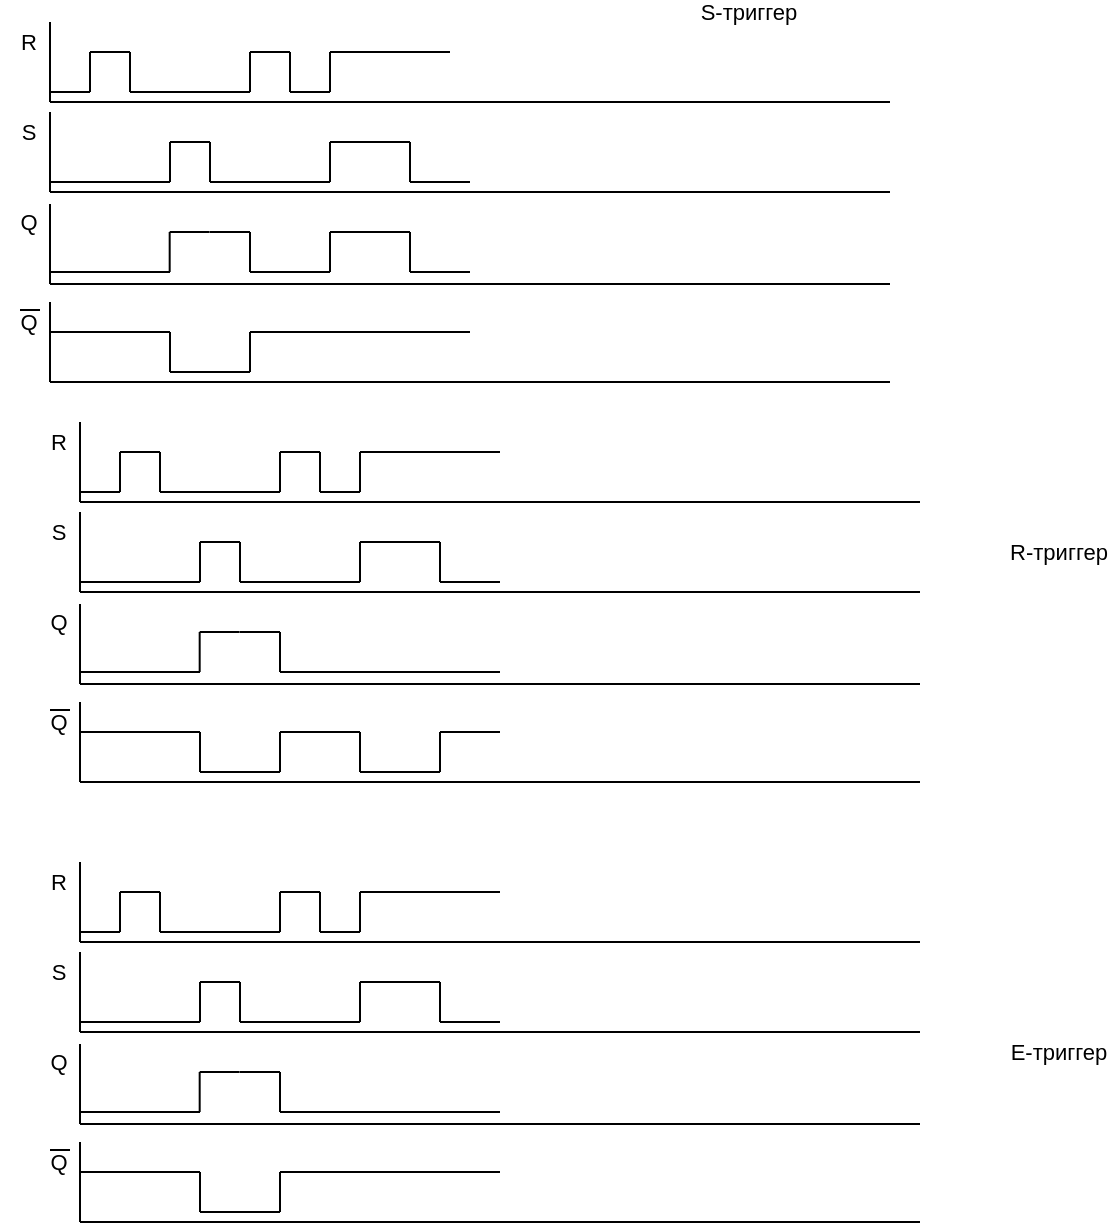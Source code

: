 <mxfile version="28.1.2">
  <diagram name="Страница — 1" id="VUrSmvgZU85t7MGjWtl5">
    <mxGraphModel dx="675" dy="371" grid="1" gridSize="5" guides="1" tooltips="1" connect="1" arrows="1" fold="1" page="1" pageScale="1" pageWidth="827" pageHeight="1169" math="0" shadow="0">
      <root>
        <mxCell id="0" />
        <mxCell id="1" parent="0" />
        <mxCell id="pDBd_BljUTlWo_4ouGJL-95" value="" style="endArrow=none;html=1;rounded=0;" parent="1" edge="1">
          <mxGeometry width="50" height="50" relative="1" as="geometry">
            <mxPoint x="50" y="115" as="sourcePoint" />
            <mxPoint x="50" y="75" as="targetPoint" />
          </mxGeometry>
        </mxCell>
        <mxCell id="pDBd_BljUTlWo_4ouGJL-96" value="" style="endArrow=none;html=1;rounded=0;" parent="1" edge="1">
          <mxGeometry width="50" height="50" relative="1" as="geometry">
            <mxPoint x="50" y="115" as="sourcePoint" />
            <mxPoint x="470" y="115" as="targetPoint" />
          </mxGeometry>
        </mxCell>
        <mxCell id="pDBd_BljUTlWo_4ouGJL-97" value="" style="endArrow=none;html=1;rounded=0;" parent="1" edge="1">
          <mxGeometry width="50" height="50" relative="1" as="geometry">
            <mxPoint x="50" y="110" as="sourcePoint" />
            <mxPoint x="110" y="110" as="targetPoint" />
          </mxGeometry>
        </mxCell>
        <mxCell id="pDBd_BljUTlWo_4ouGJL-113" value="" style="endArrow=none;html=1;rounded=0;" parent="1" edge="1">
          <mxGeometry width="50" height="50" relative="1" as="geometry">
            <mxPoint x="50" y="70" as="sourcePoint" />
            <mxPoint x="50" y="30" as="targetPoint" />
          </mxGeometry>
        </mxCell>
        <mxCell id="pDBd_BljUTlWo_4ouGJL-114" value="" style="endArrow=none;html=1;rounded=0;" parent="1" edge="1">
          <mxGeometry width="50" height="50" relative="1" as="geometry">
            <mxPoint x="50" y="70" as="sourcePoint" />
            <mxPoint x="470" y="70" as="targetPoint" />
          </mxGeometry>
        </mxCell>
        <mxCell id="pDBd_BljUTlWo_4ouGJL-115" value="" style="endArrow=none;html=1;rounded=0;" parent="1" edge="1">
          <mxGeometry width="50" height="50" relative="1" as="geometry">
            <mxPoint x="50" y="65" as="sourcePoint" />
            <mxPoint x="70" y="65" as="targetPoint" />
          </mxGeometry>
        </mxCell>
        <mxCell id="pDBd_BljUTlWo_4ouGJL-116" value="" style="endArrow=none;html=1;rounded=0;" parent="1" edge="1">
          <mxGeometry width="50" height="50" relative="1" as="geometry">
            <mxPoint x="70" y="65" as="sourcePoint" />
            <mxPoint x="70" y="45" as="targetPoint" />
          </mxGeometry>
        </mxCell>
        <mxCell id="pDBd_BljUTlWo_4ouGJL-117" value="" style="endArrow=none;html=1;rounded=0;" parent="1" edge="1">
          <mxGeometry width="50" height="50" relative="1" as="geometry">
            <mxPoint x="70" y="45" as="sourcePoint" />
            <mxPoint x="90" y="45" as="targetPoint" />
          </mxGeometry>
        </mxCell>
        <mxCell id="pDBd_BljUTlWo_4ouGJL-119" value="" style="endArrow=none;html=1;rounded=0;" parent="1" edge="1">
          <mxGeometry width="50" height="50" relative="1" as="geometry">
            <mxPoint x="90" y="65" as="sourcePoint" />
            <mxPoint x="90" y="45" as="targetPoint" />
          </mxGeometry>
        </mxCell>
        <mxCell id="pDBd_BljUTlWo_4ouGJL-120" value="" style="endArrow=none;html=1;rounded=0;" parent="1" edge="1">
          <mxGeometry width="50" height="50" relative="1" as="geometry">
            <mxPoint x="90" y="65" as="sourcePoint" />
            <mxPoint x="150" y="65" as="targetPoint" />
          </mxGeometry>
        </mxCell>
        <mxCell id="pDBd_BljUTlWo_4ouGJL-121" value="S" style="edgeLabel;html=1;align=center;verticalAlign=middle;resizable=0;points=[];spacingBottom=20;spacingLeft=28;" parent="1" vertex="1" connectable="0">
          <mxGeometry x="25" y="95" as="geometry" />
        </mxCell>
        <mxCell id="pDBd_BljUTlWo_4ouGJL-122" value="R" style="edgeLabel;html=1;align=center;verticalAlign=middle;resizable=0;points=[];spacingBottom=20;spacingLeft=28;" parent="1" vertex="1" connectable="0">
          <mxGeometry x="25" y="50" as="geometry" />
        </mxCell>
        <mxCell id="shsJbg-5g0WoYL6_JStY-2" value="" style="endArrow=none;html=1;rounded=0;" edge="1" parent="1">
          <mxGeometry width="50" height="50" relative="1" as="geometry">
            <mxPoint x="50" y="161" as="sourcePoint" />
            <mxPoint x="50" y="121" as="targetPoint" />
          </mxGeometry>
        </mxCell>
        <mxCell id="shsJbg-5g0WoYL6_JStY-3" value="" style="endArrow=none;html=1;rounded=0;" edge="1" parent="1">
          <mxGeometry width="50" height="50" relative="1" as="geometry">
            <mxPoint x="50" y="161" as="sourcePoint" />
            <mxPoint x="470" y="161" as="targetPoint" />
          </mxGeometry>
        </mxCell>
        <mxCell id="shsJbg-5g0WoYL6_JStY-10" value="Q" style="edgeLabel;html=1;align=center;verticalAlign=middle;resizable=0;points=[];spacingBottom=20;spacingLeft=28;" vertex="1" connectable="0" parent="1">
          <mxGeometry x="25" y="140" as="geometry" />
        </mxCell>
        <mxCell id="shsJbg-5g0WoYL6_JStY-11" value="" style="endArrow=none;html=1;rounded=0;" edge="1" parent="1">
          <mxGeometry width="50" height="50" relative="1" as="geometry">
            <mxPoint x="50" y="155" as="sourcePoint" />
            <mxPoint x="110" y="155" as="targetPoint" />
          </mxGeometry>
        </mxCell>
        <mxCell id="shsJbg-5g0WoYL6_JStY-12" value="" style="endArrow=none;html=1;rounded=0;" edge="1" parent="1">
          <mxGeometry width="50" height="50" relative="1" as="geometry">
            <mxPoint x="110" y="110" as="sourcePoint" />
            <mxPoint x="110" y="90" as="targetPoint" />
          </mxGeometry>
        </mxCell>
        <mxCell id="shsJbg-5g0WoYL6_JStY-13" value="" style="endArrow=none;html=1;rounded=0;" edge="1" parent="1">
          <mxGeometry width="50" height="50" relative="1" as="geometry">
            <mxPoint x="110" y="90" as="sourcePoint" />
            <mxPoint x="130" y="90" as="targetPoint" />
          </mxGeometry>
        </mxCell>
        <mxCell id="shsJbg-5g0WoYL6_JStY-14" value="" style="endArrow=none;html=1;rounded=0;" edge="1" parent="1">
          <mxGeometry width="50" height="50" relative="1" as="geometry">
            <mxPoint x="130" y="110" as="sourcePoint" />
            <mxPoint x="130" y="90" as="targetPoint" />
          </mxGeometry>
        </mxCell>
        <mxCell id="shsJbg-5g0WoYL6_JStY-15" value="" style="endArrow=none;html=1;rounded=0;" edge="1" parent="1">
          <mxGeometry width="50" height="50" relative="1" as="geometry">
            <mxPoint x="109.84" y="155" as="sourcePoint" />
            <mxPoint x="109.84" y="135" as="targetPoint" />
          </mxGeometry>
        </mxCell>
        <mxCell id="shsJbg-5g0WoYL6_JStY-16" value="" style="endArrow=none;html=1;rounded=0;" edge="1" parent="1">
          <mxGeometry width="50" height="50" relative="1" as="geometry">
            <mxPoint x="109.84" y="135" as="sourcePoint" />
            <mxPoint x="129.84" y="135" as="targetPoint" />
          </mxGeometry>
        </mxCell>
        <mxCell id="shsJbg-5g0WoYL6_JStY-18" value="" style="endArrow=none;html=1;rounded=0;" edge="1" parent="1">
          <mxGeometry width="50" height="50" relative="1" as="geometry">
            <mxPoint x="130" y="110" as="sourcePoint" />
            <mxPoint x="190" y="110" as="targetPoint" />
          </mxGeometry>
        </mxCell>
        <mxCell id="shsJbg-5g0WoYL6_JStY-19" value="" style="endArrow=none;html=1;rounded=0;" edge="1" parent="1">
          <mxGeometry width="50" height="50" relative="1" as="geometry">
            <mxPoint x="130" y="135" as="sourcePoint" />
            <mxPoint x="150" y="135" as="targetPoint" />
          </mxGeometry>
        </mxCell>
        <mxCell id="shsJbg-5g0WoYL6_JStY-20" value="" style="endArrow=none;html=1;rounded=0;" edge="1" parent="1">
          <mxGeometry width="50" height="50" relative="1" as="geometry">
            <mxPoint x="150" y="65" as="sourcePoint" />
            <mxPoint x="150" y="45" as="targetPoint" />
          </mxGeometry>
        </mxCell>
        <mxCell id="shsJbg-5g0WoYL6_JStY-21" value="" style="endArrow=none;html=1;rounded=0;" edge="1" parent="1">
          <mxGeometry width="50" height="50" relative="1" as="geometry">
            <mxPoint x="150" y="45" as="sourcePoint" />
            <mxPoint x="170" y="45" as="targetPoint" />
          </mxGeometry>
        </mxCell>
        <mxCell id="shsJbg-5g0WoYL6_JStY-22" value="" style="endArrow=none;html=1;rounded=0;" edge="1" parent="1">
          <mxGeometry width="50" height="50" relative="1" as="geometry">
            <mxPoint x="170" y="65" as="sourcePoint" />
            <mxPoint x="170" y="45" as="targetPoint" />
          </mxGeometry>
        </mxCell>
        <mxCell id="shsJbg-5g0WoYL6_JStY-23" value="" style="endArrow=none;html=1;rounded=0;" edge="1" parent="1">
          <mxGeometry width="50" height="50" relative="1" as="geometry">
            <mxPoint x="170" y="65" as="sourcePoint" />
            <mxPoint x="190" y="65" as="targetPoint" />
          </mxGeometry>
        </mxCell>
        <mxCell id="shsJbg-5g0WoYL6_JStY-24" value="" style="endArrow=none;html=1;rounded=0;" edge="1" parent="1">
          <mxGeometry width="50" height="50" relative="1" as="geometry">
            <mxPoint x="150" y="155" as="sourcePoint" />
            <mxPoint x="150" y="135" as="targetPoint" />
          </mxGeometry>
        </mxCell>
        <mxCell id="shsJbg-5g0WoYL6_JStY-25" value="" style="endArrow=none;html=1;rounded=0;" edge="1" parent="1">
          <mxGeometry width="50" height="50" relative="1" as="geometry">
            <mxPoint x="150" y="155" as="sourcePoint" />
            <mxPoint x="190" y="155" as="targetPoint" />
          </mxGeometry>
        </mxCell>
        <mxCell id="shsJbg-5g0WoYL6_JStY-26" value="" style="endArrow=none;html=1;rounded=0;" edge="1" parent="1">
          <mxGeometry width="50" height="50" relative="1" as="geometry">
            <mxPoint x="190" y="65" as="sourcePoint" />
            <mxPoint x="190" y="45" as="targetPoint" />
          </mxGeometry>
        </mxCell>
        <mxCell id="shsJbg-5g0WoYL6_JStY-27" value="" style="endArrow=none;html=1;rounded=0;" edge="1" parent="1">
          <mxGeometry width="50" height="50" relative="1" as="geometry">
            <mxPoint x="190" y="45" as="sourcePoint" />
            <mxPoint x="250" y="45" as="targetPoint" />
          </mxGeometry>
        </mxCell>
        <mxCell id="shsJbg-5g0WoYL6_JStY-29" value="" style="endArrow=none;html=1;rounded=0;" edge="1" parent="1">
          <mxGeometry width="50" height="50" relative="1" as="geometry">
            <mxPoint x="190" y="110" as="sourcePoint" />
            <mxPoint x="190" y="90" as="targetPoint" />
          </mxGeometry>
        </mxCell>
        <mxCell id="shsJbg-5g0WoYL6_JStY-30" value="" style="endArrow=none;html=1;rounded=0;" edge="1" parent="1">
          <mxGeometry width="50" height="50" relative="1" as="geometry">
            <mxPoint x="190" y="90" as="sourcePoint" />
            <mxPoint x="230" y="90" as="targetPoint" />
          </mxGeometry>
        </mxCell>
        <mxCell id="shsJbg-5g0WoYL6_JStY-32" value="" style="endArrow=none;html=1;rounded=0;" edge="1" parent="1">
          <mxGeometry width="50" height="50" relative="1" as="geometry">
            <mxPoint x="190" y="155" as="sourcePoint" />
            <mxPoint x="190" y="135" as="targetPoint" />
          </mxGeometry>
        </mxCell>
        <mxCell id="shsJbg-5g0WoYL6_JStY-33" value="" style="endArrow=none;html=1;rounded=0;" edge="1" parent="1">
          <mxGeometry width="50" height="50" relative="1" as="geometry">
            <mxPoint x="190" y="135" as="sourcePoint" />
            <mxPoint x="230" y="135" as="targetPoint" />
          </mxGeometry>
        </mxCell>
        <mxCell id="shsJbg-5g0WoYL6_JStY-35" value="" style="endArrow=none;html=1;rounded=0;" edge="1" parent="1">
          <mxGeometry width="50" height="50" relative="1" as="geometry">
            <mxPoint x="230" y="110" as="sourcePoint" />
            <mxPoint x="230" y="90" as="targetPoint" />
          </mxGeometry>
        </mxCell>
        <mxCell id="shsJbg-5g0WoYL6_JStY-36" value="" style="endArrow=none;html=1;rounded=0;" edge="1" parent="1">
          <mxGeometry width="50" height="50" relative="1" as="geometry">
            <mxPoint x="230" y="110" as="sourcePoint" />
            <mxPoint x="260" y="110" as="targetPoint" />
          </mxGeometry>
        </mxCell>
        <mxCell id="shsJbg-5g0WoYL6_JStY-37" value="" style="endArrow=none;html=1;rounded=0;" edge="1" parent="1">
          <mxGeometry width="50" height="50" relative="1" as="geometry">
            <mxPoint x="230" y="155" as="sourcePoint" />
            <mxPoint x="230" y="135" as="targetPoint" />
          </mxGeometry>
        </mxCell>
        <mxCell id="shsJbg-5g0WoYL6_JStY-38" value="" style="endArrow=none;html=1;rounded=0;" edge="1" parent="1">
          <mxGeometry width="50" height="50" relative="1" as="geometry">
            <mxPoint x="230" y="155" as="sourcePoint" />
            <mxPoint x="260" y="155" as="targetPoint" />
          </mxGeometry>
        </mxCell>
        <mxCell id="shsJbg-5g0WoYL6_JStY-39" value="" style="endArrow=none;html=1;rounded=0;" edge="1" parent="1">
          <mxGeometry width="50" height="50" relative="1" as="geometry">
            <mxPoint x="50" y="210" as="sourcePoint" />
            <mxPoint x="50" y="170" as="targetPoint" />
          </mxGeometry>
        </mxCell>
        <mxCell id="shsJbg-5g0WoYL6_JStY-40" value="" style="endArrow=none;html=1;rounded=0;" edge="1" parent="1">
          <mxGeometry width="50" height="50" relative="1" as="geometry">
            <mxPoint x="50" y="210" as="sourcePoint" />
            <mxPoint x="470" y="210" as="targetPoint" />
          </mxGeometry>
        </mxCell>
        <mxCell id="shsJbg-5g0WoYL6_JStY-43" value="" style="endArrow=none;html=1;rounded=0;" edge="1" parent="1">
          <mxGeometry width="50" height="50" relative="1" as="geometry">
            <mxPoint x="50.0" y="185" as="sourcePoint" />
            <mxPoint x="110" y="185" as="targetPoint" />
          </mxGeometry>
        </mxCell>
        <mxCell id="shsJbg-5g0WoYL6_JStY-45" value="" style="endArrow=none;html=1;rounded=0;" edge="1" parent="1">
          <mxGeometry width="50" height="50" relative="1" as="geometry">
            <mxPoint x="110" y="205" as="sourcePoint" />
            <mxPoint x="110" y="185" as="targetPoint" />
          </mxGeometry>
        </mxCell>
        <mxCell id="shsJbg-5g0WoYL6_JStY-46" value="" style="endArrow=none;html=1;rounded=0;" edge="1" parent="1">
          <mxGeometry width="50" height="50" relative="1" as="geometry">
            <mxPoint x="110" y="205" as="sourcePoint" />
            <mxPoint x="150" y="205" as="targetPoint" />
          </mxGeometry>
        </mxCell>
        <mxCell id="shsJbg-5g0WoYL6_JStY-47" value="" style="endArrow=none;html=1;rounded=0;" edge="1" parent="1">
          <mxGeometry width="50" height="50" relative="1" as="geometry">
            <mxPoint x="150" y="205" as="sourcePoint" />
            <mxPoint x="150" y="185" as="targetPoint" />
          </mxGeometry>
        </mxCell>
        <mxCell id="shsJbg-5g0WoYL6_JStY-48" value="" style="endArrow=none;html=1;rounded=0;" edge="1" parent="1">
          <mxGeometry width="50" height="50" relative="1" as="geometry">
            <mxPoint x="150" y="185" as="sourcePoint" />
            <mxPoint x="260" y="185" as="targetPoint" />
          </mxGeometry>
        </mxCell>
        <mxCell id="shsJbg-5g0WoYL6_JStY-51" value="Q" style="edgeLabel;html=1;align=center;verticalAlign=middle;resizable=0;points=[];spacingBottom=20;spacingLeft=28;" vertex="1" connectable="0" parent="1">
          <mxGeometry x="25" y="190" as="geometry" />
        </mxCell>
        <mxCell id="shsJbg-5g0WoYL6_JStY-52" value="" style="endArrow=none;html=1;rounded=0;" edge="1" parent="1">
          <mxGeometry width="50" height="50" relative="1" as="geometry">
            <mxPoint x="35" y="174" as="sourcePoint" />
            <mxPoint x="45" y="174" as="targetPoint" />
          </mxGeometry>
        </mxCell>
        <mxCell id="shsJbg-5g0WoYL6_JStY-53" value="" style="endArrow=none;html=1;rounded=0;" edge="1" parent="1">
          <mxGeometry width="50" height="50" relative="1" as="geometry">
            <mxPoint x="65" y="315" as="sourcePoint" />
            <mxPoint x="65" y="275" as="targetPoint" />
          </mxGeometry>
        </mxCell>
        <mxCell id="shsJbg-5g0WoYL6_JStY-54" value="" style="endArrow=none;html=1;rounded=0;" edge="1" parent="1">
          <mxGeometry width="50" height="50" relative="1" as="geometry">
            <mxPoint x="65" y="315" as="sourcePoint" />
            <mxPoint x="485" y="315" as="targetPoint" />
          </mxGeometry>
        </mxCell>
        <mxCell id="shsJbg-5g0WoYL6_JStY-55" value="" style="endArrow=none;html=1;rounded=0;" edge="1" parent="1">
          <mxGeometry width="50" height="50" relative="1" as="geometry">
            <mxPoint x="65" y="310" as="sourcePoint" />
            <mxPoint x="125" y="310" as="targetPoint" />
          </mxGeometry>
        </mxCell>
        <mxCell id="shsJbg-5g0WoYL6_JStY-56" value="" style="endArrow=none;html=1;rounded=0;" edge="1" parent="1">
          <mxGeometry width="50" height="50" relative="1" as="geometry">
            <mxPoint x="65" y="270" as="sourcePoint" />
            <mxPoint x="65" y="230" as="targetPoint" />
          </mxGeometry>
        </mxCell>
        <mxCell id="shsJbg-5g0WoYL6_JStY-57" value="" style="endArrow=none;html=1;rounded=0;" edge="1" parent="1">
          <mxGeometry width="50" height="50" relative="1" as="geometry">
            <mxPoint x="65" y="270" as="sourcePoint" />
            <mxPoint x="485" y="270" as="targetPoint" />
          </mxGeometry>
        </mxCell>
        <mxCell id="shsJbg-5g0WoYL6_JStY-58" value="" style="endArrow=none;html=1;rounded=0;" edge="1" parent="1">
          <mxGeometry width="50" height="50" relative="1" as="geometry">
            <mxPoint x="65" y="265" as="sourcePoint" />
            <mxPoint x="85" y="265" as="targetPoint" />
          </mxGeometry>
        </mxCell>
        <mxCell id="shsJbg-5g0WoYL6_JStY-59" value="" style="endArrow=none;html=1;rounded=0;" edge="1" parent="1">
          <mxGeometry width="50" height="50" relative="1" as="geometry">
            <mxPoint x="85" y="265" as="sourcePoint" />
            <mxPoint x="85" y="245" as="targetPoint" />
          </mxGeometry>
        </mxCell>
        <mxCell id="shsJbg-5g0WoYL6_JStY-60" value="" style="endArrow=none;html=1;rounded=0;" edge="1" parent="1">
          <mxGeometry width="50" height="50" relative="1" as="geometry">
            <mxPoint x="85" y="245" as="sourcePoint" />
            <mxPoint x="105" y="245" as="targetPoint" />
          </mxGeometry>
        </mxCell>
        <mxCell id="shsJbg-5g0WoYL6_JStY-61" value="" style="endArrow=none;html=1;rounded=0;" edge="1" parent="1">
          <mxGeometry width="50" height="50" relative="1" as="geometry">
            <mxPoint x="105" y="265" as="sourcePoint" />
            <mxPoint x="105" y="245" as="targetPoint" />
          </mxGeometry>
        </mxCell>
        <mxCell id="shsJbg-5g0WoYL6_JStY-62" value="" style="endArrow=none;html=1;rounded=0;" edge="1" parent="1">
          <mxGeometry width="50" height="50" relative="1" as="geometry">
            <mxPoint x="105" y="265" as="sourcePoint" />
            <mxPoint x="165" y="265" as="targetPoint" />
          </mxGeometry>
        </mxCell>
        <mxCell id="shsJbg-5g0WoYL6_JStY-63" value="S" style="edgeLabel;html=1;align=center;verticalAlign=middle;resizable=0;points=[];spacingBottom=20;spacingLeft=28;" vertex="1" connectable="0" parent="1">
          <mxGeometry x="40" y="295" as="geometry" />
        </mxCell>
        <mxCell id="shsJbg-5g0WoYL6_JStY-64" value="R" style="edgeLabel;html=1;align=center;verticalAlign=middle;resizable=0;points=[];spacingBottom=20;spacingLeft=28;" vertex="1" connectable="0" parent="1">
          <mxGeometry x="40" y="250" as="geometry" />
        </mxCell>
        <mxCell id="shsJbg-5g0WoYL6_JStY-65" value="" style="endArrow=none;html=1;rounded=0;" edge="1" parent="1">
          <mxGeometry width="50" height="50" relative="1" as="geometry">
            <mxPoint x="65" y="361" as="sourcePoint" />
            <mxPoint x="65" y="321" as="targetPoint" />
          </mxGeometry>
        </mxCell>
        <mxCell id="shsJbg-5g0WoYL6_JStY-66" value="" style="endArrow=none;html=1;rounded=0;" edge="1" parent="1">
          <mxGeometry width="50" height="50" relative="1" as="geometry">
            <mxPoint x="65" y="361" as="sourcePoint" />
            <mxPoint x="485" y="361" as="targetPoint" />
          </mxGeometry>
        </mxCell>
        <mxCell id="shsJbg-5g0WoYL6_JStY-67" value="Q" style="edgeLabel;html=1;align=center;verticalAlign=middle;resizable=0;points=[];spacingBottom=20;spacingLeft=28;" vertex="1" connectable="0" parent="1">
          <mxGeometry x="40" y="340" as="geometry" />
        </mxCell>
        <mxCell id="shsJbg-5g0WoYL6_JStY-68" value="" style="endArrow=none;html=1;rounded=0;" edge="1" parent="1">
          <mxGeometry width="50" height="50" relative="1" as="geometry">
            <mxPoint x="65" y="355" as="sourcePoint" />
            <mxPoint x="125" y="355" as="targetPoint" />
          </mxGeometry>
        </mxCell>
        <mxCell id="shsJbg-5g0WoYL6_JStY-69" value="" style="endArrow=none;html=1;rounded=0;" edge="1" parent="1">
          <mxGeometry width="50" height="50" relative="1" as="geometry">
            <mxPoint x="125" y="310" as="sourcePoint" />
            <mxPoint x="125" y="290" as="targetPoint" />
          </mxGeometry>
        </mxCell>
        <mxCell id="shsJbg-5g0WoYL6_JStY-70" value="" style="endArrow=none;html=1;rounded=0;" edge="1" parent="1">
          <mxGeometry width="50" height="50" relative="1" as="geometry">
            <mxPoint x="125" y="290" as="sourcePoint" />
            <mxPoint x="145" y="290" as="targetPoint" />
          </mxGeometry>
        </mxCell>
        <mxCell id="shsJbg-5g0WoYL6_JStY-71" value="" style="endArrow=none;html=1;rounded=0;" edge="1" parent="1">
          <mxGeometry width="50" height="50" relative="1" as="geometry">
            <mxPoint x="145" y="310" as="sourcePoint" />
            <mxPoint x="145" y="290" as="targetPoint" />
          </mxGeometry>
        </mxCell>
        <mxCell id="shsJbg-5g0WoYL6_JStY-72" value="" style="endArrow=none;html=1;rounded=0;" edge="1" parent="1">
          <mxGeometry width="50" height="50" relative="1" as="geometry">
            <mxPoint x="124.84" y="355" as="sourcePoint" />
            <mxPoint x="124.84" y="335" as="targetPoint" />
          </mxGeometry>
        </mxCell>
        <mxCell id="shsJbg-5g0WoYL6_JStY-73" value="" style="endArrow=none;html=1;rounded=0;" edge="1" parent="1">
          <mxGeometry width="50" height="50" relative="1" as="geometry">
            <mxPoint x="124.84" y="335" as="sourcePoint" />
            <mxPoint x="144.84" y="335" as="targetPoint" />
          </mxGeometry>
        </mxCell>
        <mxCell id="shsJbg-5g0WoYL6_JStY-74" value="" style="endArrow=none;html=1;rounded=0;" edge="1" parent="1">
          <mxGeometry width="50" height="50" relative="1" as="geometry">
            <mxPoint x="145" y="310" as="sourcePoint" />
            <mxPoint x="205" y="310" as="targetPoint" />
          </mxGeometry>
        </mxCell>
        <mxCell id="shsJbg-5g0WoYL6_JStY-75" value="" style="endArrow=none;html=1;rounded=0;" edge="1" parent="1">
          <mxGeometry width="50" height="50" relative="1" as="geometry">
            <mxPoint x="145" y="335" as="sourcePoint" />
            <mxPoint x="165" y="335" as="targetPoint" />
          </mxGeometry>
        </mxCell>
        <mxCell id="shsJbg-5g0WoYL6_JStY-76" value="" style="endArrow=none;html=1;rounded=0;" edge="1" parent="1">
          <mxGeometry width="50" height="50" relative="1" as="geometry">
            <mxPoint x="165" y="265" as="sourcePoint" />
            <mxPoint x="165" y="245" as="targetPoint" />
          </mxGeometry>
        </mxCell>
        <mxCell id="shsJbg-5g0WoYL6_JStY-77" value="" style="endArrow=none;html=1;rounded=0;" edge="1" parent="1">
          <mxGeometry width="50" height="50" relative="1" as="geometry">
            <mxPoint x="165" y="245" as="sourcePoint" />
            <mxPoint x="185" y="245" as="targetPoint" />
          </mxGeometry>
        </mxCell>
        <mxCell id="shsJbg-5g0WoYL6_JStY-78" value="" style="endArrow=none;html=1;rounded=0;" edge="1" parent="1">
          <mxGeometry width="50" height="50" relative="1" as="geometry">
            <mxPoint x="185" y="265" as="sourcePoint" />
            <mxPoint x="185" y="245" as="targetPoint" />
          </mxGeometry>
        </mxCell>
        <mxCell id="shsJbg-5g0WoYL6_JStY-79" value="" style="endArrow=none;html=1;rounded=0;" edge="1" parent="1">
          <mxGeometry width="50" height="50" relative="1" as="geometry">
            <mxPoint x="185" y="265" as="sourcePoint" />
            <mxPoint x="205" y="265" as="targetPoint" />
          </mxGeometry>
        </mxCell>
        <mxCell id="shsJbg-5g0WoYL6_JStY-80" value="" style="endArrow=none;html=1;rounded=0;" edge="1" parent="1">
          <mxGeometry width="50" height="50" relative="1" as="geometry">
            <mxPoint x="165" y="355" as="sourcePoint" />
            <mxPoint x="165" y="335" as="targetPoint" />
          </mxGeometry>
        </mxCell>
        <mxCell id="shsJbg-5g0WoYL6_JStY-81" value="" style="endArrow=none;html=1;rounded=0;" edge="1" parent="1">
          <mxGeometry width="50" height="50" relative="1" as="geometry">
            <mxPoint x="165" y="355" as="sourcePoint" />
            <mxPoint x="250" y="355" as="targetPoint" />
          </mxGeometry>
        </mxCell>
        <mxCell id="shsJbg-5g0WoYL6_JStY-82" value="" style="endArrow=none;html=1;rounded=0;" edge="1" parent="1">
          <mxGeometry width="50" height="50" relative="1" as="geometry">
            <mxPoint x="205" y="265" as="sourcePoint" />
            <mxPoint x="205" y="245" as="targetPoint" />
          </mxGeometry>
        </mxCell>
        <mxCell id="shsJbg-5g0WoYL6_JStY-83" value="" style="endArrow=none;html=1;rounded=0;" edge="1" parent="1">
          <mxGeometry width="50" height="50" relative="1" as="geometry">
            <mxPoint x="205" y="245" as="sourcePoint" />
            <mxPoint x="275" y="245" as="targetPoint" />
          </mxGeometry>
        </mxCell>
        <mxCell id="shsJbg-5g0WoYL6_JStY-84" value="" style="endArrow=none;html=1;rounded=0;" edge="1" parent="1">
          <mxGeometry width="50" height="50" relative="1" as="geometry">
            <mxPoint x="205" y="310" as="sourcePoint" />
            <mxPoint x="205" y="290" as="targetPoint" />
          </mxGeometry>
        </mxCell>
        <mxCell id="shsJbg-5g0WoYL6_JStY-85" value="" style="endArrow=none;html=1;rounded=0;" edge="1" parent="1">
          <mxGeometry width="50" height="50" relative="1" as="geometry">
            <mxPoint x="205" y="290" as="sourcePoint" />
            <mxPoint x="245" y="290" as="targetPoint" />
          </mxGeometry>
        </mxCell>
        <mxCell id="shsJbg-5g0WoYL6_JStY-88" value="" style="endArrow=none;html=1;rounded=0;" edge="1" parent="1">
          <mxGeometry width="50" height="50" relative="1" as="geometry">
            <mxPoint x="245" y="310" as="sourcePoint" />
            <mxPoint x="245" y="290" as="targetPoint" />
          </mxGeometry>
        </mxCell>
        <mxCell id="shsJbg-5g0WoYL6_JStY-89" value="" style="endArrow=none;html=1;rounded=0;" edge="1" parent="1">
          <mxGeometry width="50" height="50" relative="1" as="geometry">
            <mxPoint x="245" y="310" as="sourcePoint" />
            <mxPoint x="275" y="310" as="targetPoint" />
          </mxGeometry>
        </mxCell>
        <mxCell id="shsJbg-5g0WoYL6_JStY-91" value="" style="endArrow=none;html=1;rounded=0;" edge="1" parent="1">
          <mxGeometry width="50" height="50" relative="1" as="geometry">
            <mxPoint x="245" y="355" as="sourcePoint" />
            <mxPoint x="275" y="355" as="targetPoint" />
          </mxGeometry>
        </mxCell>
        <mxCell id="shsJbg-5g0WoYL6_JStY-92" value="" style="endArrow=none;html=1;rounded=0;" edge="1" parent="1">
          <mxGeometry width="50" height="50" relative="1" as="geometry">
            <mxPoint x="65" y="410" as="sourcePoint" />
            <mxPoint x="65" y="370" as="targetPoint" />
          </mxGeometry>
        </mxCell>
        <mxCell id="shsJbg-5g0WoYL6_JStY-93" value="" style="endArrow=none;html=1;rounded=0;" edge="1" parent="1">
          <mxGeometry width="50" height="50" relative="1" as="geometry">
            <mxPoint x="65" y="410" as="sourcePoint" />
            <mxPoint x="485" y="410" as="targetPoint" />
          </mxGeometry>
        </mxCell>
        <mxCell id="shsJbg-5g0WoYL6_JStY-94" value="" style="endArrow=none;html=1;rounded=0;" edge="1" parent="1">
          <mxGeometry width="50" height="50" relative="1" as="geometry">
            <mxPoint x="65.0" y="385" as="sourcePoint" />
            <mxPoint x="125" y="385" as="targetPoint" />
          </mxGeometry>
        </mxCell>
        <mxCell id="shsJbg-5g0WoYL6_JStY-95" value="" style="endArrow=none;html=1;rounded=0;" edge="1" parent="1">
          <mxGeometry width="50" height="50" relative="1" as="geometry">
            <mxPoint x="125" y="405" as="sourcePoint" />
            <mxPoint x="125" y="385" as="targetPoint" />
          </mxGeometry>
        </mxCell>
        <mxCell id="shsJbg-5g0WoYL6_JStY-96" value="" style="endArrow=none;html=1;rounded=0;" edge="1" parent="1">
          <mxGeometry width="50" height="50" relative="1" as="geometry">
            <mxPoint x="125" y="405" as="sourcePoint" />
            <mxPoint x="165" y="405" as="targetPoint" />
          </mxGeometry>
        </mxCell>
        <mxCell id="shsJbg-5g0WoYL6_JStY-97" value="" style="endArrow=none;html=1;rounded=0;" edge="1" parent="1">
          <mxGeometry width="50" height="50" relative="1" as="geometry">
            <mxPoint x="165" y="405" as="sourcePoint" />
            <mxPoint x="165" y="385" as="targetPoint" />
          </mxGeometry>
        </mxCell>
        <mxCell id="shsJbg-5g0WoYL6_JStY-98" value="" style="endArrow=none;html=1;rounded=0;" edge="1" parent="1">
          <mxGeometry width="50" height="50" relative="1" as="geometry">
            <mxPoint x="165" y="385" as="sourcePoint" />
            <mxPoint x="205" y="385" as="targetPoint" />
          </mxGeometry>
        </mxCell>
        <mxCell id="shsJbg-5g0WoYL6_JStY-99" value="Q" style="edgeLabel;html=1;align=center;verticalAlign=middle;resizable=0;points=[];spacingBottom=20;spacingLeft=28;" vertex="1" connectable="0" parent="1">
          <mxGeometry x="40" y="390" as="geometry" />
        </mxCell>
        <mxCell id="shsJbg-5g0WoYL6_JStY-100" value="" style="endArrow=none;html=1;rounded=0;" edge="1" parent="1">
          <mxGeometry width="50" height="50" relative="1" as="geometry">
            <mxPoint x="50" y="374" as="sourcePoint" />
            <mxPoint x="60" y="374" as="targetPoint" />
          </mxGeometry>
        </mxCell>
        <mxCell id="shsJbg-5g0WoYL6_JStY-101" value="S-триггер" style="edgeLabel;html=1;align=center;verticalAlign=middle;resizable=0;points=[];spacingBottom=20;spacingLeft=28;" vertex="1" connectable="0" parent="1">
          <mxGeometry x="385" y="35" as="geometry" />
        </mxCell>
        <mxCell id="shsJbg-5g0WoYL6_JStY-102" value="R-триггер" style="edgeLabel;html=1;align=center;verticalAlign=middle;resizable=0;points=[];spacingBottom=20;spacingLeft=28;" vertex="1" connectable="0" parent="1">
          <mxGeometry x="540" y="305" as="geometry" />
        </mxCell>
        <mxCell id="shsJbg-5g0WoYL6_JStY-103" value="E-триггер" style="edgeLabel;html=1;align=center;verticalAlign=middle;resizable=0;points=[];spacingBottom=20;spacingLeft=28;" vertex="1" connectable="0" parent="1">
          <mxGeometry x="540" y="555" as="geometry" />
        </mxCell>
        <mxCell id="shsJbg-5g0WoYL6_JStY-104" value="" style="endArrow=none;html=1;rounded=0;" edge="1" parent="1">
          <mxGeometry width="50" height="50" relative="1" as="geometry">
            <mxPoint x="205" y="405" as="sourcePoint" />
            <mxPoint x="205" y="385" as="targetPoint" />
          </mxGeometry>
        </mxCell>
        <mxCell id="shsJbg-5g0WoYL6_JStY-105" value="" style="endArrow=none;html=1;rounded=0;" edge="1" parent="1">
          <mxGeometry width="50" height="50" relative="1" as="geometry">
            <mxPoint x="205" y="405" as="sourcePoint" />
            <mxPoint x="245" y="405" as="targetPoint" />
          </mxGeometry>
        </mxCell>
        <mxCell id="shsJbg-5g0WoYL6_JStY-106" value="" style="endArrow=none;html=1;rounded=0;" edge="1" parent="1">
          <mxGeometry width="50" height="50" relative="1" as="geometry">
            <mxPoint x="245" y="405" as="sourcePoint" />
            <mxPoint x="245" y="385" as="targetPoint" />
          </mxGeometry>
        </mxCell>
        <mxCell id="shsJbg-5g0WoYL6_JStY-107" value="" style="endArrow=none;html=1;rounded=0;" edge="1" parent="1">
          <mxGeometry width="50" height="50" relative="1" as="geometry">
            <mxPoint x="245" y="385" as="sourcePoint" />
            <mxPoint x="275" y="385" as="targetPoint" />
          </mxGeometry>
        </mxCell>
        <mxCell id="shsJbg-5g0WoYL6_JStY-108" value="" style="endArrow=none;html=1;rounded=0;" edge="1" parent="1">
          <mxGeometry width="50" height="50" relative="1" as="geometry">
            <mxPoint x="65" y="535" as="sourcePoint" />
            <mxPoint x="65" y="495" as="targetPoint" />
          </mxGeometry>
        </mxCell>
        <mxCell id="shsJbg-5g0WoYL6_JStY-109" value="" style="endArrow=none;html=1;rounded=0;" edge="1" parent="1">
          <mxGeometry width="50" height="50" relative="1" as="geometry">
            <mxPoint x="65" y="535" as="sourcePoint" />
            <mxPoint x="485" y="535" as="targetPoint" />
          </mxGeometry>
        </mxCell>
        <mxCell id="shsJbg-5g0WoYL6_JStY-110" value="" style="endArrow=none;html=1;rounded=0;" edge="1" parent="1">
          <mxGeometry width="50" height="50" relative="1" as="geometry">
            <mxPoint x="65" y="530" as="sourcePoint" />
            <mxPoint x="125" y="530" as="targetPoint" />
          </mxGeometry>
        </mxCell>
        <mxCell id="shsJbg-5g0WoYL6_JStY-111" value="" style="endArrow=none;html=1;rounded=0;" edge="1" parent="1">
          <mxGeometry width="50" height="50" relative="1" as="geometry">
            <mxPoint x="65" y="490" as="sourcePoint" />
            <mxPoint x="65" y="450" as="targetPoint" />
          </mxGeometry>
        </mxCell>
        <mxCell id="shsJbg-5g0WoYL6_JStY-112" value="" style="endArrow=none;html=1;rounded=0;" edge="1" parent="1">
          <mxGeometry width="50" height="50" relative="1" as="geometry">
            <mxPoint x="65" y="490" as="sourcePoint" />
            <mxPoint x="485" y="490" as="targetPoint" />
          </mxGeometry>
        </mxCell>
        <mxCell id="shsJbg-5g0WoYL6_JStY-113" value="" style="endArrow=none;html=1;rounded=0;" edge="1" parent="1">
          <mxGeometry width="50" height="50" relative="1" as="geometry">
            <mxPoint x="65" y="485" as="sourcePoint" />
            <mxPoint x="85" y="485" as="targetPoint" />
          </mxGeometry>
        </mxCell>
        <mxCell id="shsJbg-5g0WoYL6_JStY-114" value="" style="endArrow=none;html=1;rounded=0;" edge="1" parent="1">
          <mxGeometry width="50" height="50" relative="1" as="geometry">
            <mxPoint x="85" y="485" as="sourcePoint" />
            <mxPoint x="85" y="465" as="targetPoint" />
          </mxGeometry>
        </mxCell>
        <mxCell id="shsJbg-5g0WoYL6_JStY-115" value="" style="endArrow=none;html=1;rounded=0;" edge="1" parent="1">
          <mxGeometry width="50" height="50" relative="1" as="geometry">
            <mxPoint x="85" y="465" as="sourcePoint" />
            <mxPoint x="105" y="465" as="targetPoint" />
          </mxGeometry>
        </mxCell>
        <mxCell id="shsJbg-5g0WoYL6_JStY-116" value="" style="endArrow=none;html=1;rounded=0;" edge="1" parent="1">
          <mxGeometry width="50" height="50" relative="1" as="geometry">
            <mxPoint x="105" y="485" as="sourcePoint" />
            <mxPoint x="105" y="465" as="targetPoint" />
          </mxGeometry>
        </mxCell>
        <mxCell id="shsJbg-5g0WoYL6_JStY-117" value="" style="endArrow=none;html=1;rounded=0;" edge="1" parent="1">
          <mxGeometry width="50" height="50" relative="1" as="geometry">
            <mxPoint x="105" y="485" as="sourcePoint" />
            <mxPoint x="165" y="485" as="targetPoint" />
          </mxGeometry>
        </mxCell>
        <mxCell id="shsJbg-5g0WoYL6_JStY-118" value="S" style="edgeLabel;html=1;align=center;verticalAlign=middle;resizable=0;points=[];spacingBottom=20;spacingLeft=28;" vertex="1" connectable="0" parent="1">
          <mxGeometry x="40" y="515" as="geometry" />
        </mxCell>
        <mxCell id="shsJbg-5g0WoYL6_JStY-119" value="R" style="edgeLabel;html=1;align=center;verticalAlign=middle;resizable=0;points=[];spacingBottom=20;spacingLeft=28;" vertex="1" connectable="0" parent="1">
          <mxGeometry x="40" y="470" as="geometry" />
        </mxCell>
        <mxCell id="shsJbg-5g0WoYL6_JStY-120" value="" style="endArrow=none;html=1;rounded=0;" edge="1" parent="1">
          <mxGeometry width="50" height="50" relative="1" as="geometry">
            <mxPoint x="65" y="581" as="sourcePoint" />
            <mxPoint x="65" y="541" as="targetPoint" />
          </mxGeometry>
        </mxCell>
        <mxCell id="shsJbg-5g0WoYL6_JStY-121" value="" style="endArrow=none;html=1;rounded=0;" edge="1" parent="1">
          <mxGeometry width="50" height="50" relative="1" as="geometry">
            <mxPoint x="65" y="581" as="sourcePoint" />
            <mxPoint x="485" y="581" as="targetPoint" />
          </mxGeometry>
        </mxCell>
        <mxCell id="shsJbg-5g0WoYL6_JStY-122" value="Q" style="edgeLabel;html=1;align=center;verticalAlign=middle;resizable=0;points=[];spacingBottom=20;spacingLeft=28;" vertex="1" connectable="0" parent="1">
          <mxGeometry x="40" y="560" as="geometry" />
        </mxCell>
        <mxCell id="shsJbg-5g0WoYL6_JStY-123" value="" style="endArrow=none;html=1;rounded=0;" edge="1" parent="1">
          <mxGeometry width="50" height="50" relative="1" as="geometry">
            <mxPoint x="65" y="575" as="sourcePoint" />
            <mxPoint x="125" y="575" as="targetPoint" />
          </mxGeometry>
        </mxCell>
        <mxCell id="shsJbg-5g0WoYL6_JStY-124" value="" style="endArrow=none;html=1;rounded=0;" edge="1" parent="1">
          <mxGeometry width="50" height="50" relative="1" as="geometry">
            <mxPoint x="125" y="530" as="sourcePoint" />
            <mxPoint x="125" y="510" as="targetPoint" />
          </mxGeometry>
        </mxCell>
        <mxCell id="shsJbg-5g0WoYL6_JStY-125" value="" style="endArrow=none;html=1;rounded=0;" edge="1" parent="1">
          <mxGeometry width="50" height="50" relative="1" as="geometry">
            <mxPoint x="125" y="510" as="sourcePoint" />
            <mxPoint x="145" y="510" as="targetPoint" />
          </mxGeometry>
        </mxCell>
        <mxCell id="shsJbg-5g0WoYL6_JStY-126" value="" style="endArrow=none;html=1;rounded=0;" edge="1" parent="1">
          <mxGeometry width="50" height="50" relative="1" as="geometry">
            <mxPoint x="145" y="530" as="sourcePoint" />
            <mxPoint x="145" y="510" as="targetPoint" />
          </mxGeometry>
        </mxCell>
        <mxCell id="shsJbg-5g0WoYL6_JStY-127" value="" style="endArrow=none;html=1;rounded=0;" edge="1" parent="1">
          <mxGeometry width="50" height="50" relative="1" as="geometry">
            <mxPoint x="124.84" y="575" as="sourcePoint" />
            <mxPoint x="124.84" y="555" as="targetPoint" />
          </mxGeometry>
        </mxCell>
        <mxCell id="shsJbg-5g0WoYL6_JStY-128" value="" style="endArrow=none;html=1;rounded=0;" edge="1" parent="1">
          <mxGeometry width="50" height="50" relative="1" as="geometry">
            <mxPoint x="124.84" y="555" as="sourcePoint" />
            <mxPoint x="144.84" y="555" as="targetPoint" />
          </mxGeometry>
        </mxCell>
        <mxCell id="shsJbg-5g0WoYL6_JStY-129" value="" style="endArrow=none;html=1;rounded=0;" edge="1" parent="1">
          <mxGeometry width="50" height="50" relative="1" as="geometry">
            <mxPoint x="145" y="530" as="sourcePoint" />
            <mxPoint x="205" y="530" as="targetPoint" />
          </mxGeometry>
        </mxCell>
        <mxCell id="shsJbg-5g0WoYL6_JStY-130" value="" style="endArrow=none;html=1;rounded=0;" edge="1" parent="1">
          <mxGeometry width="50" height="50" relative="1" as="geometry">
            <mxPoint x="145" y="555" as="sourcePoint" />
            <mxPoint x="165" y="555" as="targetPoint" />
          </mxGeometry>
        </mxCell>
        <mxCell id="shsJbg-5g0WoYL6_JStY-131" value="" style="endArrow=none;html=1;rounded=0;" edge="1" parent="1">
          <mxGeometry width="50" height="50" relative="1" as="geometry">
            <mxPoint x="165" y="485" as="sourcePoint" />
            <mxPoint x="165" y="465" as="targetPoint" />
          </mxGeometry>
        </mxCell>
        <mxCell id="shsJbg-5g0WoYL6_JStY-132" value="" style="endArrow=none;html=1;rounded=0;" edge="1" parent="1">
          <mxGeometry width="50" height="50" relative="1" as="geometry">
            <mxPoint x="165" y="465" as="sourcePoint" />
            <mxPoint x="185" y="465" as="targetPoint" />
          </mxGeometry>
        </mxCell>
        <mxCell id="shsJbg-5g0WoYL6_JStY-133" value="" style="endArrow=none;html=1;rounded=0;" edge="1" parent="1">
          <mxGeometry width="50" height="50" relative="1" as="geometry">
            <mxPoint x="185" y="485" as="sourcePoint" />
            <mxPoint x="185" y="465" as="targetPoint" />
          </mxGeometry>
        </mxCell>
        <mxCell id="shsJbg-5g0WoYL6_JStY-134" value="" style="endArrow=none;html=1;rounded=0;" edge="1" parent="1">
          <mxGeometry width="50" height="50" relative="1" as="geometry">
            <mxPoint x="185" y="485" as="sourcePoint" />
            <mxPoint x="205" y="485" as="targetPoint" />
          </mxGeometry>
        </mxCell>
        <mxCell id="shsJbg-5g0WoYL6_JStY-135" value="" style="endArrow=none;html=1;rounded=0;" edge="1" parent="1">
          <mxGeometry width="50" height="50" relative="1" as="geometry">
            <mxPoint x="165" y="575" as="sourcePoint" />
            <mxPoint x="165" y="555" as="targetPoint" />
          </mxGeometry>
        </mxCell>
        <mxCell id="shsJbg-5g0WoYL6_JStY-136" value="" style="endArrow=none;html=1;rounded=0;" edge="1" parent="1">
          <mxGeometry width="50" height="50" relative="1" as="geometry">
            <mxPoint x="165" y="575" as="sourcePoint" />
            <mxPoint x="250" y="575" as="targetPoint" />
          </mxGeometry>
        </mxCell>
        <mxCell id="shsJbg-5g0WoYL6_JStY-137" value="" style="endArrow=none;html=1;rounded=0;" edge="1" parent="1">
          <mxGeometry width="50" height="50" relative="1" as="geometry">
            <mxPoint x="205" y="485" as="sourcePoint" />
            <mxPoint x="205" y="465" as="targetPoint" />
          </mxGeometry>
        </mxCell>
        <mxCell id="shsJbg-5g0WoYL6_JStY-138" value="" style="endArrow=none;html=1;rounded=0;" edge="1" parent="1">
          <mxGeometry width="50" height="50" relative="1" as="geometry">
            <mxPoint x="205" y="465" as="sourcePoint" />
            <mxPoint x="275" y="465" as="targetPoint" />
          </mxGeometry>
        </mxCell>
        <mxCell id="shsJbg-5g0WoYL6_JStY-139" value="" style="endArrow=none;html=1;rounded=0;" edge="1" parent="1">
          <mxGeometry width="50" height="50" relative="1" as="geometry">
            <mxPoint x="205" y="530" as="sourcePoint" />
            <mxPoint x="205" y="510" as="targetPoint" />
          </mxGeometry>
        </mxCell>
        <mxCell id="shsJbg-5g0WoYL6_JStY-140" value="" style="endArrow=none;html=1;rounded=0;" edge="1" parent="1">
          <mxGeometry width="50" height="50" relative="1" as="geometry">
            <mxPoint x="205" y="510" as="sourcePoint" />
            <mxPoint x="245" y="510" as="targetPoint" />
          </mxGeometry>
        </mxCell>
        <mxCell id="shsJbg-5g0WoYL6_JStY-141" value="" style="endArrow=none;html=1;rounded=0;" edge="1" parent="1">
          <mxGeometry width="50" height="50" relative="1" as="geometry">
            <mxPoint x="245" y="530" as="sourcePoint" />
            <mxPoint x="245" y="510" as="targetPoint" />
          </mxGeometry>
        </mxCell>
        <mxCell id="shsJbg-5g0WoYL6_JStY-142" value="" style="endArrow=none;html=1;rounded=0;" edge="1" parent="1">
          <mxGeometry width="50" height="50" relative="1" as="geometry">
            <mxPoint x="245" y="530" as="sourcePoint" />
            <mxPoint x="275" y="530" as="targetPoint" />
          </mxGeometry>
        </mxCell>
        <mxCell id="shsJbg-5g0WoYL6_JStY-143" value="" style="endArrow=none;html=1;rounded=0;" edge="1" parent="1">
          <mxGeometry width="50" height="50" relative="1" as="geometry">
            <mxPoint x="245" y="575" as="sourcePoint" />
            <mxPoint x="275" y="575" as="targetPoint" />
          </mxGeometry>
        </mxCell>
        <mxCell id="shsJbg-5g0WoYL6_JStY-144" value="" style="endArrow=none;html=1;rounded=0;" edge="1" parent="1">
          <mxGeometry width="50" height="50" relative="1" as="geometry">
            <mxPoint x="65" y="630" as="sourcePoint" />
            <mxPoint x="65" y="590" as="targetPoint" />
          </mxGeometry>
        </mxCell>
        <mxCell id="shsJbg-5g0WoYL6_JStY-145" value="" style="endArrow=none;html=1;rounded=0;" edge="1" parent="1">
          <mxGeometry width="50" height="50" relative="1" as="geometry">
            <mxPoint x="65" y="630" as="sourcePoint" />
            <mxPoint x="485" y="630" as="targetPoint" />
          </mxGeometry>
        </mxCell>
        <mxCell id="shsJbg-5g0WoYL6_JStY-146" value="" style="endArrow=none;html=1;rounded=0;" edge="1" parent="1">
          <mxGeometry width="50" height="50" relative="1" as="geometry">
            <mxPoint x="65" y="605" as="sourcePoint" />
            <mxPoint x="125" y="605" as="targetPoint" />
          </mxGeometry>
        </mxCell>
        <mxCell id="shsJbg-5g0WoYL6_JStY-147" value="" style="endArrow=none;html=1;rounded=0;" edge="1" parent="1">
          <mxGeometry width="50" height="50" relative="1" as="geometry">
            <mxPoint x="125" y="625" as="sourcePoint" />
            <mxPoint x="125" y="605" as="targetPoint" />
          </mxGeometry>
        </mxCell>
        <mxCell id="shsJbg-5g0WoYL6_JStY-148" value="" style="endArrow=none;html=1;rounded=0;" edge="1" parent="1">
          <mxGeometry width="50" height="50" relative="1" as="geometry">
            <mxPoint x="125" y="625" as="sourcePoint" />
            <mxPoint x="165" y="625" as="targetPoint" />
          </mxGeometry>
        </mxCell>
        <mxCell id="shsJbg-5g0WoYL6_JStY-149" value="" style="endArrow=none;html=1;rounded=0;" edge="1" parent="1">
          <mxGeometry width="50" height="50" relative="1" as="geometry">
            <mxPoint x="165" y="625" as="sourcePoint" />
            <mxPoint x="165" y="605" as="targetPoint" />
          </mxGeometry>
        </mxCell>
        <mxCell id="shsJbg-5g0WoYL6_JStY-150" value="" style="endArrow=none;html=1;rounded=0;" edge="1" parent="1">
          <mxGeometry width="50" height="50" relative="1" as="geometry">
            <mxPoint x="165" y="605" as="sourcePoint" />
            <mxPoint x="245" y="605" as="targetPoint" />
          </mxGeometry>
        </mxCell>
        <mxCell id="shsJbg-5g0WoYL6_JStY-151" value="Q" style="edgeLabel;html=1;align=center;verticalAlign=middle;resizable=0;points=[];spacingBottom=20;spacingLeft=28;" vertex="1" connectable="0" parent="1">
          <mxGeometry x="40" y="610" as="geometry" />
        </mxCell>
        <mxCell id="shsJbg-5g0WoYL6_JStY-152" value="" style="endArrow=none;html=1;rounded=0;" edge="1" parent="1">
          <mxGeometry width="50" height="50" relative="1" as="geometry">
            <mxPoint x="50" y="594" as="sourcePoint" />
            <mxPoint x="60" y="594" as="targetPoint" />
          </mxGeometry>
        </mxCell>
        <mxCell id="shsJbg-5g0WoYL6_JStY-156" value="" style="endArrow=none;html=1;rounded=0;" edge="1" parent="1">
          <mxGeometry width="50" height="50" relative="1" as="geometry">
            <mxPoint x="245" y="605" as="sourcePoint" />
            <mxPoint x="275" y="605" as="targetPoint" />
          </mxGeometry>
        </mxCell>
      </root>
    </mxGraphModel>
  </diagram>
</mxfile>

